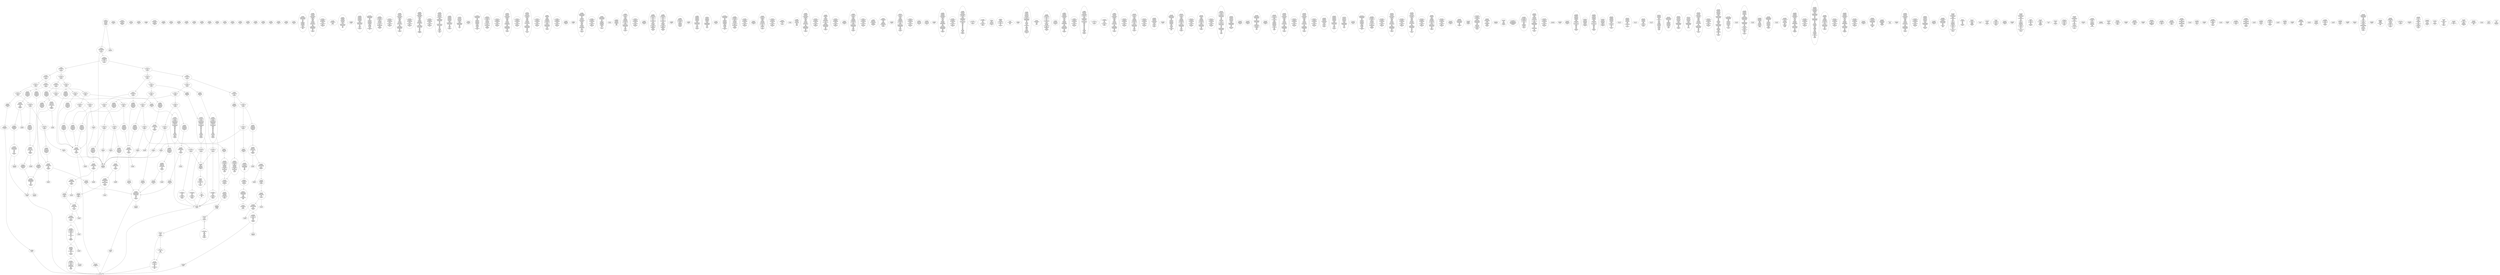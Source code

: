 /* Generated by GvGen v.1.0 (https://www.github.com/stricaud/gvgen) */

digraph G {
compound=true;
   node1 [label="[anywhere]"];
   node2 [label="# 0x0
PUSHX Data
PUSHX Data
MSTORE
CALLVALUE
ISZERO
PUSHX Data
JUMPI
"];
   node3 [label="# 0xc
PUSHX Data
REVERT
"];
   node4 [label="# 0x10
JUMPDEST
PUSHX LogicData
CALLDATASIZE
LT
PUSHX Data
JUMPI
"];
   node5 [label="# 0x1a
PUSHX Data
CALLDATALOAD
PUSHX BitData
SHR
PUSHX LogicData
GT
PUSHX Data
JUMPI
"];
   node6 [label="# 0x2b
PUSHX LogicData
GT
PUSHX Data
JUMPI
"];
   node7 [label="# 0x36
PUSHX LogicData
GT
PUSHX Data
JUMPI
"];
   node8 [label="# 0x41
PUSHX LogicData
EQ
PUSHX Data
JUMPI
"];
   node9 [label="# 0x4c
PUSHX LogicData
EQ
PUSHX Data
JUMPI
"];
   node10 [label="# 0x57
PUSHX LogicData
EQ
PUSHX Data
JUMPI
"];
   node11 [label="# 0x62
PUSHX LogicData
EQ
PUSHX Data
JUMPI
"];
   node12 [label="# 0x6d
PUSHX Data
JUMP
"];
   node13 [label="# 0x71
JUMPDEST
PUSHX LogicData
EQ
PUSHX Data
JUMPI
"];
   node14 [label="# 0x7d
PUSHX LogicData
EQ
PUSHX Data
JUMPI
"];
   node15 [label="# 0x88
PUSHX LogicData
EQ
PUSHX Data
JUMPI
"];
   node16 [label="# 0x93
PUSHX Data
JUMP
"];
   node17 [label="# 0x97
JUMPDEST
PUSHX LogicData
GT
PUSHX Data
JUMPI
"];
   node18 [label="# 0xa3
PUSHX LogicData
EQ
PUSHX Data
JUMPI
"];
   node19 [label="# 0xae
PUSHX LogicData
EQ
PUSHX Data
JUMPI
"];
   node20 [label="# 0xb9
PUSHX LogicData
EQ
PUSHX Data
JUMPI
"];
   node21 [label="# 0xc4
PUSHX LogicData
EQ
PUSHX Data
JUMPI
"];
   node22 [label="# 0xcf
PUSHX Data
JUMP
"];
   node23 [label="# 0xd3
JUMPDEST
PUSHX LogicData
EQ
PUSHX Data
JUMPI
"];
   node24 [label="# 0xdf
PUSHX LogicData
EQ
PUSHX Data
JUMPI
"];
   node25 [label="# 0xea
PUSHX LogicData
EQ
PUSHX Data
JUMPI
"];
   node26 [label="# 0xf5
PUSHX Data
JUMP
"];
   node27 [label="# 0xf9
JUMPDEST
PUSHX LogicData
GT
PUSHX Data
JUMPI
"];
   node28 [label="# 0x105
PUSHX LogicData
GT
PUSHX Data
JUMPI
"];
   node29 [label="# 0x110
PUSHX LogicData
EQ
PUSHX Data
JUMPI
"];
   node30 [label="# 0x11b
PUSHX LogicData
EQ
PUSHX Data
JUMPI
"];
   node31 [label="# 0x126
PUSHX LogicData
EQ
PUSHX Data
JUMPI
"];
   node32 [label="# 0x131
PUSHX LogicData
EQ
PUSHX Data
JUMPI
"];
   node33 [label="# 0x13c
PUSHX Data
JUMP
"];
   node34 [label="# 0x140
JUMPDEST
PUSHX LogicData
EQ
PUSHX Data
JUMPI
"];
   node35 [label="# 0x14c
PUSHX LogicData
EQ
PUSHX Data
JUMPI
"];
   node36 [label="# 0x157
PUSHX LogicData
EQ
PUSHX Data
JUMPI
"];
   node37 [label="# 0x162
PUSHX Data
JUMP
"];
   node38 [label="# 0x166
JUMPDEST
PUSHX LogicData
GT
PUSHX Data
JUMPI
"];
   node39 [label="# 0x172
PUSHX LogicData
EQ
PUSHX Data
JUMPI
"];
   node40 [label="# 0x17d
PUSHX LogicData
EQ
PUSHX Data
JUMPI
"];
   node41 [label="# 0x188
PUSHX LogicData
EQ
PUSHX Data
JUMPI
"];
   node42 [label="# 0x193
PUSHX LogicData
EQ
PUSHX Data
JUMPI
"];
   node43 [label="# 0x19e
PUSHX Data
JUMP
"];
   node44 [label="# 0x1a2
JUMPDEST
PUSHX LogicData
EQ
PUSHX Data
JUMPI
"];
   node45 [label="# 0x1ae
PUSHX LogicData
EQ
PUSHX Data
JUMPI
"];
   node46 [label="# 0x1b9
PUSHX LogicData
EQ
PUSHX Data
JUMPI
"];
   node47 [label="# 0x1c4
JUMPDEST
PUSHX Data
REVERT
"];
   node48 [label="# 0x1c9
JUMPDEST
PUSHX Data
PUSHX Data
CALLDATASIZE
PUSHX Data
PUSHX Data
JUMP
"];
   node49 [label="# 0x1d7
JUMPDEST
PUSHX Data
JUMP
"];
   node50 [label="# 0x1dc
JUMPDEST
PUSHX MemData
MLOAD
PUSHX Data
PUSHX Data
JUMP
"];
   node51 [label="# 0x1e9
JUMPDEST
PUSHX MemData
MLOAD
SUB
RETURN
"];
   node52 [label="# 0x1f2
JUMPDEST
PUSHX Data
PUSHX Data
JUMP
"];
   node53 [label="# 0x1fa
JUMPDEST
PUSHX MemData
MLOAD
PUSHX Data
PUSHX Data
JUMP
"];
   node54 [label="# 0x207
JUMPDEST
PUSHX Data
PUSHX Data
CALLDATASIZE
PUSHX Data
PUSHX Data
JUMP
"];
   node55 [label="# 0x215
JUMPDEST
PUSHX Data
JUMP
"];
   node56 [label="# 0x21a
JUMPDEST
PUSHX MemData
MLOAD
PUSHX Data
PUSHX Data
JUMP
"];
   node57 [label="# 0x227
JUMPDEST
PUSHX Data
PUSHX Data
CALLDATASIZE
PUSHX Data
PUSHX Data
JUMP
"];
   node58 [label="# 0x235
JUMPDEST
PUSHX Data
JUMP
"];
   node59 [label="# 0x23a
JUMPDEST
STOP
"];
   node60 [label="# 0x23c
JUMPDEST
PUSHX Data
PUSHX Data
JUMP
"];
   node61 [label="# 0x244
JUMPDEST
PUSHX MemData
MLOAD
PUSHX Data
PUSHX Data
JUMP
"];
   node62 [label="# 0x251
JUMPDEST
PUSHX Data
PUSHX Data
CALLDATASIZE
PUSHX Data
PUSHX Data
JUMP
"];
   node63 [label="# 0x25f
JUMPDEST
PUSHX Data
JUMP
"];
   node64 [label="# 0x264
JUMPDEST
PUSHX Data
PUSHX Data
CALLDATASIZE
PUSHX Data
PUSHX Data
JUMP
"];
   node65 [label="# 0x272
JUMPDEST
PUSHX Data
JUMP
"];
   node66 [label="# 0x277
JUMPDEST
PUSHX Data
PUSHX Data
CALLDATASIZE
PUSHX Data
PUSHX Data
JUMP
"];
   node67 [label="# 0x285
JUMPDEST
PUSHX Data
JUMP
"];
   node68 [label="# 0x28a
JUMPDEST
PUSHX Data
PUSHX Data
CALLDATASIZE
PUSHX Data
PUSHX Data
JUMP
"];
   node69 [label="# 0x298
JUMPDEST
PUSHX Data
JUMP
"];
   node70 [label="# 0x29d
JUMPDEST
PUSHX Data
PUSHX Data
CALLDATASIZE
PUSHX Data
PUSHX Data
JUMP
"];
   node71 [label="# 0x2ab
JUMPDEST
PUSHX Data
JUMP
"];
   node72 [label="# 0x2b0
JUMPDEST
PUSHX Data
PUSHX Data
CALLDATASIZE
PUSHX Data
PUSHX Data
JUMP
"];
   node73 [label="# 0x2be
JUMPDEST
PUSHX Data
JUMP
"];
   node74 [label="# 0x2c3
JUMPDEST
PUSHX Data
PUSHX Data
CALLDATASIZE
PUSHX Data
PUSHX Data
JUMP
"];
   node75 [label="# 0x2d1
JUMPDEST
PUSHX Data
JUMP
"];
   node76 [label="# 0x2d6
JUMPDEST
PUSHX Data
PUSHX Data
CALLDATASIZE
PUSHX Data
PUSHX Data
JUMP
"];
   node77 [label="# 0x2e4
JUMPDEST
PUSHX Data
JUMP
"];
   node78 [label="# 0x2e9
JUMPDEST
PUSHX Data
PUSHX Data
CALLDATASIZE
PUSHX Data
PUSHX Data
JUMP
"];
   node79 [label="# 0x2f7
JUMPDEST
PUSHX Data
JUMP
"];
   node80 [label="# 0x2fc
JUMPDEST
PUSHX Data
PUSHX Data
JUMP
"];
   node81 [label="# 0x304
JUMPDEST
PUSHX Data
PUSHX Data
CALLDATASIZE
PUSHX Data
PUSHX Data
JUMP
"];
   node82 [label="# 0x312
JUMPDEST
PUSHX Data
JUMP
"];
   node83 [label="# 0x317
JUMPDEST
PUSHX Data
PUSHX Data
JUMP
"];
   node84 [label="# 0x31f
JUMPDEST
PUSHX Data
PUSHX Data
JUMP
"];
   node85 [label="# 0x327
JUMPDEST
PUSHX Data
PUSHX Data
CALLDATASIZE
PUSHX Data
PUSHX Data
JUMP
"];
   node86 [label="# 0x335
JUMPDEST
PUSHX Data
JUMP
"];
   node87 [label="# 0x33a
JUMPDEST
PUSHX Data
PUSHX Data
CALLDATASIZE
PUSHX Data
PUSHX Data
JUMP
"];
   node88 [label="# 0x348
JUMPDEST
PUSHX Data
JUMP
"];
   node89 [label="# 0x34d
JUMPDEST
PUSHX Data
PUSHX Data
CALLDATASIZE
PUSHX Data
PUSHX Data
JUMP
"];
   node90 [label="# 0x35b
JUMPDEST
PUSHX Data
JUMP
"];
   node91 [label="# 0x360
JUMPDEST
PUSHX Data
PUSHX Data
CALLDATASIZE
PUSHX Data
PUSHX Data
JUMP
"];
   node92 [label="# 0x36e
JUMPDEST
PUSHX Data
JUMP
"];
   node93 [label="# 0x373
JUMPDEST
PUSHX Data
PUSHX Data
CALLDATASIZE
PUSHX Data
PUSHX Data
JUMP
"];
   node94 [label="# 0x381
JUMPDEST
PUSHX Data
JUMP
"];
   node95 [label="# 0x386
JUMPDEST
PUSHX Data
PUSHX Data
CALLDATASIZE
PUSHX Data
PUSHX Data
JUMP
"];
   node96 [label="# 0x394
JUMPDEST
PUSHX Data
JUMP
"];
   node97 [label="# 0x399
JUMPDEST
PUSHX Data
PUSHX Data
JUMP
"];
   node98 [label="# 0x3a1
JUMPDEST
PUSHX Data
PUSHX Data
CALLDATASIZE
PUSHX Data
PUSHX Data
JUMP
"];
   node99 [label="# 0x3af
JUMPDEST
PUSHX Data
JUMP
"];
   node100 [label="# 0x3b4
JUMPDEST
PUSHX Data
PUSHX Data
CALLDATASIZE
PUSHX Data
PUSHX Data
JUMP
"];
   node101 [label="# 0x3c2
JUMPDEST
PUSHX Data
JUMP
"];
   node102 [label="# 0x3c7
JUMPDEST
PUSHX Data
PUSHX Data
JUMP
"];
   node103 [label="# 0x3cf
JUMPDEST
PUSHX ArithData
PUSHX BitData
PUSHX BitData
SHL
SUB
NOT
AND
PUSHX Data
MSTORE
PUSHX Data
MSTORE
PUSHX Data
SHA3
SLOAD
PUSHX BitData
AND
JUMP
"];
   node104 [label="# 0x3ee
JUMPDEST
PUSHX StorData
SLOAD
PUSHX MemData
MLOAD
PUSHX ArithData
PUSHX ArithData
PUSHX Data
PUSHX BitData
NOT
PUSHX ArithData
PUSHX BitData
AND
ISZERO
MUL
ADD
AND
DIV
ADD
DIV
MUL
ADD
ADD
MSTORE
MSTORE
PUSHX Data
ADD
ISZERO
PUSHX Data
JUMPI
"];
   node105 [label="# 0x434
PUSHX LogicData
LT
PUSHX Data
JUMPI
"];
   node106 [label="# 0x43c
PUSHX ArithData
SLOAD
DIV
MUL
MSTORE
PUSHX ArithData
ADD
PUSHX Data
JUMP
"];
   node107 [label="# 0x44f
JUMPDEST
ADD
PUSHX Data
MSTORE
PUSHX Data
PUSHX Data
SHA3
"];
   node108 [label="# 0x45d
JUMPDEST
SLOAD
MSTORE
PUSHX ArithData
ADD
PUSHX ArithData
ADD
GT
PUSHX Data
JUMPI
"];
   node109 [label="# 0x471
SUB
PUSHX BitData
AND
ADD
"];
   node110 [label="# 0x47a
JUMPDEST
JUMP
"];
   node111 [label="# 0x484
JUMPDEST
PUSHX Data
MSTORE
PUSHX Data
PUSHX ArithData
MSTORE
PUSHX Data
SHA3
SLOAD
MLOAD
ADD
MSTORE
PUSHX Data
MSTORE
PUSHX BitData
PUSHX BitData
SHL
ADD
MSTORE
PUSHX ArithData
PUSHX BitData
PUSHX BitData
SHL
SUB
AND
PUSHX Data
JUMPI
"];
   node112 [label="# 0x4c3
PUSHX MemData
MLOAD
PUSHX BitData
PUSHX BitData
SHL
MSTORE
PUSHX ArithData
ADD
PUSHX Data
PUSHX Data
JUMP
"];
   node113 [label="# 0x4db
JUMPDEST
PUSHX MemData
MLOAD
SUB
REVERT
"];
   node114 [label="# 0x4e4
JUMPDEST
PUSHX Data
MSTORE
PUSHX Data
PUSHX Data
MSTORE
PUSHX Data
SHA3
SLOAD
PUSHX ArithData
PUSHX BitData
PUSHX BitData
SHL
SUB
AND
"];
   node115 [label="# 0x500
JUMPDEST
JUMP
"];
   node116 [label="# 0x506
JUMPDEST
PUSHX Data
MSTORE
PUSHX Data
PUSHX Data
MSTORE
PUSHX Data
SHA3
SLOAD
PUSHX ArithData
PUSHX BitData
PUSHX BitData
SHL
SUB
AND
CALLER
EQ
PUSHX Data
JUMPI
"];
   node117 [label="# 0x529
PUSHX ArithData
PUSHX BitData
PUSHX BitData
SHL
SUB
AND
PUSHX Data
MSTORE
PUSHX Data
PUSHX Data
MSTORE
PUSHX Data
SHA3
CALLER
MSTORE
MSTORE
SHA3
SLOAD
PUSHX BitData
AND
"];
   node118 [label="# 0x551
JUMPDEST
PUSHX MemData
MLOAD
PUSHX ArithData
ADD
PUSHX Data
MSTORE
PUSHX Data
MSTORE
PUSHX ArithData
ADD
PUSHX BitData
PUSHX BitData
SHL
MSTORE
PUSHX Data
JUMPI
"];
   node119 [label="# 0x576
PUSHX MemData
MLOAD
PUSHX BitData
PUSHX BitData
SHL
MSTORE
PUSHX ArithData
ADD
PUSHX Data
PUSHX Data
JUMP
"];
   node120 [label="# 0x58e
JUMPDEST
PUSHX Data
MSTORE
PUSHX Data
PUSHX ArithData
MSTORE
PUSHX Data
SHA3
SLOAD
MLOAD
ADD
MSTORE
PUSHX Data
MSTORE
PUSHX BitData
PUSHX BitData
SHL
ADD
MSTORE
PUSHX ArithData
PUSHX BitData
PUSHX BitData
SHL
SUB
AND
PUSHX Data
JUMPI
"];
   node121 [label="# 0x5d0
PUSHX MemData
MLOAD
PUSHX BitData
PUSHX BitData
SHL
MSTORE
PUSHX ArithData
ADD
PUSHX Data
PUSHX Data
JUMP
"];
   node122 [label="# 0x5e8
JUMPDEST
PUSHX Data
MSTORE
PUSHX Data
PUSHX ArithData
MSTORE
PUSHX Data
SHA3
SLOAD
MLOAD
ADD
MSTORE
PUSHX Data
MSTORE
PUSHX BitData
PUSHX BitData
SHL
ADD
MSTORE
PUSHX ArithData
PUSHX BitData
PUSHX BitData
SHL
SUB
AND
AND
EQ
ISZERO
PUSHX Data
JUMPI
"];
   node123 [label="# 0x630
PUSHX MemData
MLOAD
PUSHX BitData
PUSHX BitData
SHL
MSTORE
PUSHX ArithData
ADD
PUSHX Data
PUSHX Data
JUMP
"];
   node124 [label="# 0x648
JUMPDEST
PUSHX Data
MSTORE
PUSHX Data
PUSHX Data
MSTORE
PUSHX MemData
SHA3
SLOAD
PUSHX ArithData
PUSHX BitData
PUSHX BitData
SHL
SUB
NOT
AND
PUSHX ArithData
PUSHX BitData
PUSHX BitData
SHL
SUB
AND
OR
SSTORE
MLOAD
AND
PUSHX Data
LOGX
JUMP
"];
   node125 [label="# 0x6a8
JUMPDEST
PUSHX StorData
SLOAD
"];
   node126 [label="# 0x6ac
JUMPDEST
JUMP
"];
   node127 [label="# 0x6af
JUMPDEST
PUSHX Data
MSTORE
PUSHX Data
PUSHX Data
MSTORE
PUSHX Data
SHA3
SLOAD
PUSHX ArithData
PUSHX BitData
PUSHX BitData
SHL
SUB
AND
CALLER
EQ
PUSHX Data
JUMPI
"];
   node128 [label="# 0x6d2
PUSHX Data
MSTORE
PUSHX Data
PUSHX Data
MSTORE
PUSHX Data
SHA3
SLOAD
PUSHX ArithData
PUSHX BitData
PUSHX BitData
SHL
SUB
AND
CALLER
EQ
"];
   node129 [label="# 0x6ed
JUMPDEST
PUSHX Data
JUMPI
"];
   node130 [label="# 0x6f3
PUSHX ArithData
PUSHX BitData
PUSHX BitData
SHL
SUB
AND
PUSHX Data
MSTORE
PUSHX Data
PUSHX Data
MSTORE
PUSHX Data
SHA3
CALLER
MSTORE
MSTORE
SHA3
SLOAD
PUSHX BitData
AND
"];
   node131 [label="# 0x71b
JUMPDEST
PUSHX MemData
MLOAD
PUSHX ArithData
ADD
PUSHX Data
MSTORE
PUSHX Data
MSTORE
PUSHX ArithData
ADD
PUSHX BitData
PUSHX BitData
SHL
MSTORE
PUSHX Data
JUMPI
"];
   node132 [label="# 0x740
PUSHX MemData
MLOAD
PUSHX BitData
PUSHX BitData
SHL
MSTORE
PUSHX ArithData
ADD
PUSHX Data
PUSHX Data
JUMP
"];
   node133 [label="# 0x758
JUMPDEST
PUSHX Data
MSTORE
PUSHX Data
PUSHX ArithData
MSTORE
PUSHX Data
SHA3
SLOAD
MLOAD
ADD
MSTORE
PUSHX Data
MSTORE
PUSHX BitData
PUSHX BitData
SHL
ADD
MSTORE
PUSHX ArithData
PUSHX BitData
PUSHX BitData
SHL
SUB
AND
PUSHX Data
JUMPI
"];
   node134 [label="# 0x79a
PUSHX MemData
MLOAD
PUSHX BitData
PUSHX BitData
SHL
MSTORE
PUSHX ArithData
ADD
PUSHX Data
PUSHX Data
JUMP
"];
   node135 [label="# 0x7b2
JUMPDEST
PUSHX Data
MSTORE
PUSHX Data
PUSHX ArithData
MSTORE
PUSHX Data
SHA3
SLOAD
MLOAD
ADD
MSTORE
PUSHX Data
MSTORE
PUSHX BitData
PUSHX BitData
SHL
ADD
MSTORE
PUSHX ArithData
PUSHX BitData
PUSHX BitData
SHL
SUB
AND
AND
EQ
PUSHX Data
JUMPI
"];
   node136 [label="# 0x7f9
PUSHX MemData
MLOAD
PUSHX BitData
PUSHX BitData
SHL
MSTORE
PUSHX ArithData
ADD
PUSHX Data
PUSHX Data
JUMP
"];
   node137 [label="# 0x811
JUMPDEST
PUSHX Data
MLOAD
ADD
MSTORE
PUSHX Data
MSTORE
PUSHX BitData
PUSHX BitData
SHL
PUSHX ArithData
ADD
MSTORE
PUSHX ArithData
PUSHX BitData
PUSHX BitData
SHL
SUB
AND
PUSHX Data
JUMPI
"];
   node138 [label="# 0x83e
PUSHX MemData
MLOAD
PUSHX BitData
PUSHX BitData
SHL
MSTORE
PUSHX ArithData
ADD
PUSHX Data
PUSHX Data
JUMP
"];
   node139 [label="# 0x856
JUMPDEST
PUSHX Data
PUSHX Data
JUMP
"];
   node140 [label="# 0x861
JUMPDEST
JUMP
"];
   node141 [label="# 0x86a
JUMPDEST
PUSHX ArithData
PUSHX BitData
PUSHX BitData
SHL
SUB
AND
PUSHX Data
MSTORE
PUSHX Data
PUSHX ArithData
MSTORE
PUSHX Data
SHA3
SLOAD
MLOAD
ADD
MSTORE
PUSHX Data
MSTORE
PUSHX BitData
PUSHX BitData
SHL
ADD
MSTORE
LT
PUSHX Data
JUMPI
"];
   node142 [label="# 0x8ab
PUSHX MemData
MLOAD
PUSHX BitData
PUSHX BitData
SHL
MSTORE
PUSHX ArithData
ADD
PUSHX Data
PUSHX Data
JUMP
"];
   node143 [label="# 0x8c3
JUMPDEST
PUSHX ArithData
PUSHX BitData
PUSHX BitData
SHL
SUB
AND
PUSHX Data
MSTORE
PUSHX Data
PUSHX Data
MSTORE
PUSHX Data
SHA3
SLOAD
LT
PUSHX Data
JUMPI
"];
   node144 [label="# 0x8e7
INVALID
"];
   node145 [label="# 0x8e8
JUMPDEST
PUSHX Data
MSTORE
PUSHX Data
PUSHX Data
SHA3
ADD
SLOAD
"];
   node146 [label="# 0x8f6
JUMPDEST
JUMP
"];
   node147 [label="# 0x8fc
JUMPDEST
PUSHX StorData
SLOAD
PUSHX Data
MLOAD
ADD
MSTORE
PUSHX Data
MSTORE
PUSHX BitData
PUSHX BitData
SHL
PUSHX ArithData
ADD
MSTORE
PUSHX ArithData
PUSHX BitData
PUSHX BitData
SHL
SUB
AND
CALLER
EQ
PUSHX Data
JUMPI
"];
   node148 [label="# 0x92d
PUSHX MemData
MLOAD
PUSHX BitData
PUSHX BitData
SHL
MSTORE
PUSHX ArithData
ADD
PUSHX Data
PUSHX Data
JUMP
"];
   node149 [label="# 0x945
JUMPDEST
PUSHX Data
PUSHX Data
JUMP
"];
   node150 [label="# 0x950
JUMPDEST
PUSHX Data
PUSHX ArithData
ADD
PUSHX ArithData
DIV
MUL
PUSHX ArithData
ADD
PUSHX MemData
MLOAD
ADD
PUSHX Data
MSTORE
MSTORE
PUSHX ArithData
ADD
CALLDATACOPY
PUSHX Data
ADD
MSTORE
PUSHX Data
JUMP
"];
   node151 [label="# 0x990
JUMPDEST
PUSHX Data
PUSHX ArithData
ADD
PUSHX ArithData
DIV
MUL
PUSHX ArithData
ADD
PUSHX MemData
MLOAD
ADD
PUSHX Data
MSTORE
MSTORE
PUSHX ArithData
ADD
CALLDATACOPY
PUSHX Data
ADD
MSTORE
PUSHX Data
JUMP
"];
   node152 [label="# 0x9d0
JUMPDEST
JUMP
"];
   node153 [label="# 0x9d8
JUMPDEST
PUSHX Data
PUSHX MemData
MLOAD
PUSHX ArithData
ADD
PUSHX Data
MSTORE
PUSHX Data
MSTORE
PUSHX Data
JUMP
"];
   node154 [label="# 0x9f3
JUMPDEST
JUMP
"];
   node155 [label="# 0x9f8
JUMPDEST
PUSHX Data
MSTORE
PUSHX Data
PUSHX Data
MSTORE
PUSHX Data
SHA3
SLOAD
PUSHX ArithData
PUSHX BitData
PUSHX BitData
SHL
SUB
AND
CALLER
EQ
PUSHX Data
JUMPI
"];
   node156 [label="# 0xa1b
PUSHX Data
MSTORE
PUSHX Data
PUSHX Data
MSTORE
PUSHX Data
SHA3
SLOAD
PUSHX ArithData
PUSHX BitData
PUSHX BitData
SHL
SUB
AND
CALLER
EQ
"];
   node157 [label="# 0xa36
JUMPDEST
PUSHX Data
JUMPI
"];
   node158 [label="# 0xa3c
PUSHX ArithData
PUSHX BitData
PUSHX BitData
SHL
SUB
AND
PUSHX Data
MSTORE
PUSHX Data
PUSHX Data
MSTORE
PUSHX Data
SHA3
CALLER
MSTORE
MSTORE
SHA3
SLOAD
PUSHX BitData
AND
"];
   node159 [label="# 0xa64
JUMPDEST
PUSHX MemData
MLOAD
PUSHX ArithData
ADD
PUSHX Data
MSTORE
PUSHX Data
MSTORE
PUSHX ArithData
ADD
PUSHX BitData
PUSHX BitData
SHL
MSTORE
PUSHX Data
JUMPI
"];
   node160 [label="# 0xa89
PUSHX MemData
MLOAD
PUSHX BitData
PUSHX BitData
SHL
MSTORE
PUSHX ArithData
ADD
PUSHX Data
PUSHX Data
JUMP
"];
   node161 [label="# 0xaa1
JUMPDEST
PUSHX Data
PUSHX Data
JUMP
"];
   node162 [label="# 0xaab
JUMPDEST
PUSHX StorData
SLOAD
PUSHX Data
MLOAD
ADD
MSTORE
PUSHX Data
MSTORE
PUSHX BitData
PUSHX BitData
SHL
PUSHX ArithData
ADD
MSTORE
PUSHX Data
LT
PUSHX Data
JUMPI
"];
   node163 [label="# 0xad5
PUSHX MemData
MLOAD
PUSHX BitData
PUSHX BitData
SHL
MSTORE
PUSHX ArithData
ADD
PUSHX Data
PUSHX Data
JUMP
"];
   node164 [label="# 0xaed
JUMPDEST
PUSHX StorData
SLOAD
LT
PUSHX Data
JUMPI
"];
   node165 [label="# 0xafa
INVALID
"];
   node166 [label="# 0xafb
JUMPDEST
PUSHX Data
MSTORE
PUSHX Data
PUSHX Data
SHA3
ADD
SLOAD
JUMP
"];
   node167 [label="# 0xb0d
JUMPDEST
PUSHX Data
MSTORE
PUSHX Data
PUSHX ArithData
MSTORE
PUSHX Data
SHA3
SLOAD
MLOAD
ADD
MSTORE
PUSHX Data
MSTORE
PUSHX BitData
PUSHX BitData
SHL
ADD
MSTORE
PUSHX ArithData
PUSHX BitData
PUSHX BitData
SHL
SUB
AND
PUSHX Data
JUMPI
"];
   node168 [label="# 0xb4d
PUSHX MemData
MLOAD
PUSHX BitData
PUSHX BitData
SHL
MSTORE
PUSHX ArithData
ADD
PUSHX Data
PUSHX Data
JUMP
"];
   node169 [label="# 0xb65
JUMPDEST
PUSHX Data
MLOAD
ADD
MSTORE
PUSHX Data
MSTORE
PUSHX BitData
PUSHX BitData
SHL
PUSHX ArithData
ADD
MSTORE
PUSHX Data
PUSHX ArithData
PUSHX BitData
PUSHX BitData
SHL
SUB
AND
PUSHX Data
JUMPI
"];
   node170 [label="# 0xb94
PUSHX MemData
MLOAD
PUSHX BitData
PUSHX BitData
SHL
MSTORE
PUSHX ArithData
ADD
PUSHX Data
PUSHX Data
JUMP
"];
   node171 [label="# 0xbac
JUMPDEST
PUSHX Data
PUSHX Data
JUMP
"];
   node172 [label="# 0xbb6
JUMPDEST
PUSHX StorData
SLOAD
PUSHX Data
MLOAD
ADD
MSTORE
PUSHX Data
MSTORE
PUSHX BitData
PUSHX BitData
SHL
PUSHX ArithData
ADD
MSTORE
PUSHX ArithData
PUSHX BitData
PUSHX BitData
SHL
SUB
AND
CALLER
EQ
PUSHX Data
JUMPI
"];
   node173 [label="# 0xbe7
PUSHX MemData
MLOAD
PUSHX BitData
PUSHX BitData
SHL
MSTORE
PUSHX ArithData
ADD
PUSHX Data
PUSHX Data
JUMP
"];
   node174 [label="# 0xbff
JUMPDEST
PUSHX Data
PUSHX Data
PUSHX MemData
MLOAD
PUSHX Data
PUSHX Data
JUMP
"];
   node175 [label="# 0xc32
JUMPDEST
PUSHX MemData
MLOAD
SUB
LOGX
MLOAD
PUSHX Data
PUSHX Data
PUSHX ArithData
ADD
PUSHX Data
JUMP
"];
   node176 [label="# 0xc4d
JUMPDEST
JUMP
"];
   node177 [label="# 0xc51
JUMPDEST
PUSHX MemData
MLOAD
PUSHX ArithData
ADD
PUSHX Data
MSTORE
PUSHX Data
MSTORE
PUSHX ArithData
ADD
PUSHX BitData
PUSHX BitData
SHL
MSTORE
JUMP
"];
   node178 [label="# 0xc73
JUMPDEST
PUSHX StorData
SLOAD
PUSHX Data
MLOAD
ADD
MSTORE
PUSHX Data
MSTORE
PUSHX BitData
PUSHX BitData
SHL
PUSHX ArithData
ADD
MSTORE
PUSHX ArithData
PUSHX BitData
PUSHX BitData
SHL
SUB
AND
CALLER
EQ
PUSHX Data
JUMPI
"];
   node179 [label="# 0xca4
PUSHX MemData
MLOAD
PUSHX BitData
PUSHX BitData
SHL
MSTORE
PUSHX ArithData
ADD
PUSHX Data
PUSHX Data
JUMP
"];
   node180 [label="# 0xcbc
JUMPDEST
PUSHX Data
PUSHX Data
PUSHX Data
JUMP
"];
   node181 [label="# 0xcc9
JUMPDEST
PUSHX Data
PUSHX Data
PUSHX Data
JUMP
"];
   node182 [label="# 0xcd6
JUMPDEST
JUMP
"];
   node183 [label="# 0xcdd
JUMPDEST
PUSHX StorData
SLOAD
PUSHX ArithData
PUSHX BitData
PUSHX BitData
SHL
SUB
AND
JUMP
"];
   node184 [label="# 0xcec
JUMPDEST
PUSHX StorData
SLOAD
PUSHX MemData
MLOAD
PUSHX ArithData
PUSHX ArithData
PUSHX Data
PUSHX BitData
NOT
PUSHX ArithData
PUSHX BitData
AND
ISZERO
MUL
ADD
AND
DIV
ADD
DIV
MUL
ADD
ADD
MSTORE
MSTORE
PUSHX Data
ADD
ISZERO
PUSHX Data
JUMPI
"];
   node185 [label="# 0xd32
PUSHX LogicData
LT
PUSHX Data
JUMPI
"];
   node186 [label="# 0xd3a
PUSHX ArithData
SLOAD
DIV
MUL
MSTORE
PUSHX ArithData
ADD
PUSHX Data
JUMP
"];
   node187 [label="# 0xd4d
JUMPDEST
PUSHX Data
MSTORE
PUSHX Data
PUSHX ArithData
MSTORE
PUSHX Data
SHA3
SLOAD
MLOAD
ADD
MSTORE
PUSHX Data
MSTORE
PUSHX BitData
PUSHX BitData
SHL
ADD
MSTORE
PUSHX Data
PUSHX ArithData
PUSHX BitData
PUSHX BitData
SHL
SUB
AND
PUSHX Data
JUMPI
"];
   node188 [label="# 0xd90
PUSHX MemData
MLOAD
PUSHX BitData
PUSHX BitData
SHL
MSTORE
PUSHX ArithData
ADD
PUSHX Data
PUSHX Data
JUMP
"];
   node189 [label="# 0xda8
JUMPDEST
PUSHX Data
MSTORE
PUSHX Data
PUSHX ArithData
MSTORE
PUSHX MemData
SHA3
SLOAD
MLOAD
PUSHX ArithData
PUSHX Data
PUSHX BitData
NOT
PUSHX ArithData
PUSHX BitData
AND
ISZERO
MUL
ADD
AND
DIV
ADD
DIV
MUL
ADD
ADD
MSTORE
MSTORE
ADD
ISZERO
PUSHX Data
JUMPI
"];
   node190 [label="# 0xdf6
PUSHX LogicData
LT
PUSHX Data
JUMPI
"];
   node191 [label="# 0xdfe
PUSHX ArithData
SLOAD
DIV
MUL
MSTORE
PUSHX ArithData
ADD
PUSHX Data
JUMP
"];
   node192 [label="# 0xe11
JUMPDEST
ADD
PUSHX Data
MSTORE
PUSHX Data
PUSHX Data
SHA3
"];
   node193 [label="# 0xe1f
JUMPDEST
SLOAD
MSTORE
PUSHX ArithData
ADD
PUSHX ArithData
ADD
GT
PUSHX Data
JUMPI
"];
   node194 [label="# 0xe33
SUB
PUSHX BitData
AND
ADD
"];
   node195 [label="# 0xe3c
JUMPDEST
JUMP
"];
   node196 [label="# 0xe49
JUMPDEST
CALLER
PUSHX Data
MSTORE
PUSHX Data
PUSHX Data
MSTORE
PUSHX MemData
SHA3
PUSHX ArithData
PUSHX BitData
PUSHX BitData
SHL
SUB
AND
MSTORE
MSTORE
SHA3
SLOAD
PUSHX BitData
NOT
AND
ISZERO
ISZERO
OR
SSTORE
MLOAD
PUSHX Data
PUSHX Data
PUSHX Data
JUMP
"];
   node197 [label="# 0xeac
JUMPDEST
PUSHX MemData
MLOAD
SUB
LOGX
JUMP
"];
   node198 [label="# 0xeb8
JUMPDEST
PUSHX Data
PUSHX ArithData
ADD
PUSHX ArithData
DIV
MUL
PUSHX ArithData
ADD
PUSHX MemData
MLOAD
ADD
PUSHX Data
MSTORE
MSTORE
PUSHX ArithData
ADD
CALLDATACOPY
PUSHX Data
ADD
MSTORE
PUSHX Data
JUMP
"];
   node199 [label="# 0xefa
JUMPDEST
PUSHX Data
PUSHX Data
PUSHX Data
JUMP
"];
   node200 [label="# 0xf05
JUMPDEST
PUSHX Data
MSTORE
PUSHX Data
PUSHX ArithData
MSTORE
PUSHX Data
SHA3
SLOAD
MLOAD
ADD
MSTORE
PUSHX Data
MSTORE
PUSHX BitData
PUSHX BitData
SHL
ADD
MSTORE
PUSHX Data
PUSHX ArithData
PUSHX BitData
PUSHX BitData
SHL
SUB
AND
PUSHX Data
JUMPI
"];
   node201 [label="# 0xf48
PUSHX MemData
MLOAD
PUSHX BitData
PUSHX BitData
SHL
MSTORE
PUSHX ArithData
ADD
PUSHX Data
PUSHX Data
JUMP
"];
   node202 [label="# 0xf60
JUMPDEST
PUSHX Data
MSTORE
PUSHX Data
PUSHX ArithData
MSTORE
PUSHX MemData
SHA3
SLOAD
MLOAD
PUSHX ArithData
PUSHX Data
PUSHX BitData
NOT
PUSHX ArithData
PUSHX BitData
AND
ISZERO
MUL
ADD
AND
DIV
ADD
DIV
MUL
ADD
ADD
MSTORE
MSTORE
ADD
ISZERO
PUSHX Data
JUMPI
"];
   node203 [label="# 0xfae
PUSHX LogicData
LT
PUSHX Data
JUMPI
"];
   node204 [label="# 0xfb6
PUSHX ArithData
SLOAD
DIV
MUL
MSTORE
PUSHX ArithData
ADD
PUSHX Data
JUMP
"];
   node205 [label="# 0xfc9
JUMPDEST
PUSHX Data
MSTORE
PUSHX Data
PUSHX ArithData
MSTORE
PUSHX Data
SHA3
SLOAD
MLOAD
ADD
MSTORE
PUSHX Data
MSTORE
PUSHX BitData
PUSHX BitData
SHL
ADD
MSTORE
PUSHX ArithData
PUSHX BitData
PUSHX BitData
SHL
SUB
AND
PUSHX Data
JUMPI
"];
   node206 [label="# 0x100a
PUSHX MemData
MLOAD
PUSHX BitData
PUSHX BitData
SHL
MSTORE
PUSHX ArithData
ADD
PUSHX Data
PUSHX Data
JUMP
"];
   node207 [label="# 0x1022
JUMPDEST
PUSHX StorData
SLOAD
PUSHX Data
MLOAD
ADD
MSTORE
PUSHX Data
MSTORE
PUSHX BitData
PUSHX BitData
SHL
PUSHX ArithData
ADD
MSTORE
PUSHX ArithData
PUSHX BitData
PUSHX BitData
SHL
SUB
AND
CALLER
EQ
PUSHX Data
JUMPI
"];
   node208 [label="# 0x1054
PUSHX MemData
MLOAD
PUSHX BitData
PUSHX BitData
SHL
MSTORE
PUSHX ArithData
ADD
PUSHX Data
PUSHX Data
JUMP
"];
   node209 [label="# 0x106c
JUMPDEST
PUSHX Data
MSTORE
PUSHX Data
PUSHX ArithData
MSTORE
PUSHX Data
SHA3
MLOAD
PUSHX Data
ADD
PUSHX Data
JUMP
"];
   node210 [label="# 0x108c
JUMPDEST
JUMP
"];
   node211 [label="# 0x1092
JUMPDEST
PUSHX StorData
SLOAD
PUSHX MemData
MLOAD
PUSHX ArithData
PUSHX ArithData
PUSHX Data
PUSHX BitData
NOT
PUSHX ArithData
PUSHX BitData
AND
ISZERO
MUL
ADD
AND
DIV
ADD
DIV
MUL
ADD
ADD
MSTORE
MSTORE
PUSHX Data
ADD
ISZERO
PUSHX Data
JUMPI
"];
   node212 [label="# 0x10d8
PUSHX LogicData
LT
PUSHX Data
JUMPI
"];
   node213 [label="# 0x10e0
PUSHX ArithData
SLOAD
DIV
MUL
MSTORE
PUSHX ArithData
ADD
PUSHX Data
JUMP
"];
   node214 [label="# 0x10f3
JUMPDEST
PUSHX ArithData
PUSHX BitData
PUSHX BitData
SHL
SUB
AND
PUSHX Data
MSTORE
PUSHX Data
PUSHX Data
MSTORE
PUSHX Data
SHA3
AND
MSTORE
MSTORE
SHA3
SLOAD
PUSHX BitData
AND
JUMP
"];
   node215 [label="# 0x1121
JUMPDEST
PUSHX StorData
SLOAD
PUSHX Data
MLOAD
ADD
MSTORE
PUSHX Data
MSTORE
PUSHX BitData
PUSHX BitData
SHL
PUSHX ArithData
ADD
MSTORE
PUSHX ArithData
PUSHX BitData
PUSHX BitData
SHL
SUB
AND
CALLER
EQ
PUSHX Data
JUMPI
"];
   node216 [label="# 0x1152
PUSHX MemData
MLOAD
PUSHX BitData
PUSHX BitData
SHL
MSTORE
PUSHX ArithData
ADD
PUSHX Data
PUSHX Data
JUMP
"];
   node217 [label="# 0x116a
JUMPDEST
PUSHX Data
MLOAD
ADD
MSTORE
PUSHX Data
MSTORE
PUSHX BitData
PUSHX BitData
SHL
PUSHX ArithData
ADD
MSTORE
PUSHX ArithData
PUSHX BitData
PUSHX BitData
SHL
SUB
AND
PUSHX Data
JUMPI
"];
   node218 [label="# 0x1197
PUSHX MemData
MLOAD
PUSHX BitData
PUSHX BitData
SHL
MSTORE
PUSHX ArithData
ADD
PUSHX Data
PUSHX Data
JUMP
"];
   node219 [label="# 0x11af
JUMPDEST
PUSHX StorData
SLOAD
PUSHX MemData
MLOAD
PUSHX ArithData
PUSHX BitData
PUSHX BitData
SHL
SUB
AND
AND
PUSHX Data
PUSHX Data
LOGX
PUSHX StorData
SLOAD
PUSHX ArithData
PUSHX BitData
PUSHX BitData
SHL
SUB
NOT
AND
PUSHX ArithData
PUSHX BitData
PUSHX BitData
SHL
SUB
AND
OR
SSTORE
JUMP
"];
   node220 [label="# 0x120c
JUMPDEST
PUSHX MemData
MLOAD
PUSHX ArithData
ADD
PUSHX Data
MSTORE
PUSHX Data
MSTORE
PUSHX ArithData
ADD
PUSHX BitData
PUSHX BitData
SHL
MSTORE
JUMP
"];
   node221 [label="# 0x122e
JUMPDEST
PUSHX Data
MSTORE
PUSHX Data
PUSHX Data
MSTORE
PUSHX Data
SHA3
SLOAD
PUSHX ArithData
PUSHX BitData
PUSHX BitData
SHL
SUB
AND
PUSHX Data
PUSHX Data
JUMP
"];
   node222 [label="# 0x124f
JUMPDEST
PUSHX Data
PUSHX Data
JUMP
"];
   node223 [label="# 0x1259
JUMPDEST
PUSHX Data
PUSHX Data
JUMP
"];
   node224 [label="# 0x1263
JUMPDEST
PUSHX ArithData
PUSHX BitData
PUSHX BitData
SHL
SUB
AND
PUSHX ArithData
PUSHX BitData
PUSHX BitData
SHL
SUB
AND
PUSHX Data
PUSHX MemData
MLOAD
PUSHX MemData
MLOAD
SUB
LOGX
JUMP
"];
   node225 [label="# 0x12a9
JUMPDEST
PUSHX Data
PUSHX Data
JUMP
"];
   node226 [label="# 0x12b3
JUMPDEST
PUSHX StorData
SLOAD
PUSHX ArithData
ADD
SSTORE
PUSHX ArithData
ADD
SSTORE
SLOAD
PUSHX Data
MSTORE
PUSHX Data
PUSHX Data
MSTORE
PUSHX Data
SHA3
PUSHX BitData
NOT
ADD
SSTORE
JUMP
"];
   node227 [label="# 0x12fd
JUMPDEST
PUSHX Data
MSTORE
PUSHX Data
PUSHX ArithData
MSTORE
PUSHX Data
SHA3
SLOAD
MLOAD
ADD
MSTORE
PUSHX Data
MSTORE
PUSHX BitData
PUSHX BitData
SHL
ADD
MSTORE
PUSHX ArithData
PUSHX BitData
PUSHX BitData
SHL
SUB
AND
PUSHX Data
JUMPI
"];
   node228 [label="# 0x133e
PUSHX MemData
MLOAD
PUSHX BitData
PUSHX BitData
SHL
MSTORE
PUSHX ArithData
ADD
PUSHX Data
PUSHX Data
JUMP
"];
   node229 [label="# 0x1356
JUMPDEST
PUSHX Data
MSTORE
PUSHX Data
PUSHX ArithData
MSTORE
PUSHX Data
SHA3
SLOAD
MLOAD
ADD
MSTORE
PUSHX Data
MSTORE
PUSHX BitData
PUSHX BitData
SHL
ADD
MSTORE
PUSHX ArithData
PUSHX BitData
PUSHX BitData
SHL
SUB
AND
PUSHX Data
JUMPI
"];
   node230 [label="# 0x1397
PUSHX MemData
MLOAD
PUSHX BitData
PUSHX BitData
SHL
MSTORE
PUSHX ArithData
ADD
PUSHX Data
PUSHX Data
JUMP
"];
   node231 [label="# 0x13af
JUMPDEST
PUSHX Data
MSTORE
PUSHX Data
PUSHX ArithData
MSTORE
PUSHX Data
SHA3
MLOAD
PUSHX Data
ADD
PUSHX Data
JUMP
"];
   node232 [label="# 0x13cf
JUMPDEST
PUSHX Data
MSTORE
PUSHX Data
PUSHX Data
MSTORE
PUSHX Data
SHA3
SLOAD
PUSHX ArithData
PUSHX BitData
PUSHX BitData
SHL
SUB
AND
CALLER
EQ
PUSHX Data
JUMPI
"];
   node233 [label="# 0x13f2
PUSHX Data
MSTORE
PUSHX Data
PUSHX Data
MSTORE
PUSHX Data
SHA3
SLOAD
PUSHX ArithData
PUSHX BitData
PUSHX BitData
SHL
SUB
AND
CALLER
EQ
"];
   node234 [label="# 0x140d
JUMPDEST
PUSHX Data
JUMPI
"];
   node235 [label="# 0x1413
PUSHX ArithData
PUSHX BitData
PUSHX BitData
SHL
SUB
AND
PUSHX Data
MSTORE
PUSHX Data
PUSHX Data
MSTORE
PUSHX Data
SHA3
CALLER
MSTORE
MSTORE
SHA3
SLOAD
PUSHX BitData
AND
"];
   node236 [label="# 0x143b
JUMPDEST
PUSHX MemData
MLOAD
PUSHX ArithData
ADD
PUSHX Data
MSTORE
PUSHX Data
MSTORE
PUSHX ArithData
ADD
PUSHX BitData
PUSHX BitData
SHL
MSTORE
PUSHX Data
JUMPI
"];
   node237 [label="# 0x1460
PUSHX MemData
MLOAD
PUSHX BitData
PUSHX BitData
SHL
MSTORE
PUSHX ArithData
ADD
PUSHX Data
PUSHX Data
JUMP
"];
   node238 [label="# 0x1478
JUMPDEST
PUSHX Data
MSTORE
PUSHX Data
PUSHX ArithData
MSTORE
PUSHX Data
SHA3
SLOAD
MLOAD
ADD
MSTORE
PUSHX Data
MSTORE
PUSHX BitData
PUSHX BitData
SHL
ADD
MSTORE
PUSHX ArithData
PUSHX BitData
PUSHX BitData
SHL
SUB
AND
PUSHX Data
JUMPI
"];
   node239 [label="# 0x14ba
PUSHX MemData
MLOAD
PUSHX BitData
PUSHX BitData
SHL
MSTORE
PUSHX ArithData
ADD
PUSHX Data
PUSHX Data
JUMP
"];
   node240 [label="# 0x14d2
JUMPDEST
PUSHX Data
MSTORE
PUSHX Data
PUSHX ArithData
MSTORE
PUSHX Data
SHA3
SLOAD
MLOAD
ADD
MSTORE
PUSHX Data
MSTORE
PUSHX BitData
PUSHX BitData
SHL
ADD
MSTORE
PUSHX ArithData
PUSHX BitData
PUSHX BitData
SHL
SUB
AND
AND
EQ
PUSHX Data
JUMPI
"];
   node241 [label="# 0x1519
PUSHX MemData
MLOAD
PUSHX BitData
PUSHX BitData
SHL
MSTORE
PUSHX ArithData
ADD
PUSHX Data
PUSHX Data
JUMP
"];
   node242 [label="# 0x1531
JUMPDEST
PUSHX Data
MLOAD
ADD
MSTORE
PUSHX Data
MSTORE
PUSHX BitData
PUSHX BitData
SHL
PUSHX ArithData
ADD
MSTORE
PUSHX ArithData
PUSHX BitData
PUSHX BitData
SHL
SUB
AND
PUSHX Data
JUMPI
"];
   node243 [label="# 0x155e
PUSHX MemData
MLOAD
PUSHX BitData
PUSHX BitData
SHL
MSTORE
PUSHX ArithData
ADD
PUSHX Data
PUSHX Data
JUMP
"];
   node244 [label="# 0x1576
JUMPDEST
PUSHX Data
PUSHX Data
JUMP
"];
   node245 [label="# 0x1581
JUMPDEST
PUSHX Data
PUSHX ArithData
PUSHX BitData
PUSHX BitData
SHL
SUB
AND
PUSHX Data
JUMP
"];
   node246 [label="# 0x1593
JUMPDEST
ISZERO
PUSHX Data
JUMPI
"];
   node247 [label="# 0x1599
PUSHX MemData
MLOAD
PUSHX BitData
PUSHX BitData
SHL
MSTORE
PUSHX Data
PUSHX ArithData
PUSHX BitData
PUSHX BitData
SHL
SUB
AND
PUSHX Data
PUSHX Data
CALLER
PUSHX ArithData
ADD
PUSHX Data
JUMP
"];
   node248 [label="# 0x15cd
JUMPDEST
PUSHX Data
PUSHX MemData
MLOAD
SUB
PUSHX Data
EXTCODESIZE
ISZERO
ISZERO
PUSHX Data
JUMPI
"];
   node249 [label="# 0x15e3
PUSHX Data
REVERT
"];
   node250 [label="# 0x15e7
JUMPDEST
GAS
CALL
ISZERO
ISZERO
PUSHX Data
JUMPI
"];
   node251 [label="# 0x15f2
RETURNDATASIZE
PUSHX Data
RETURNDATACOPY
RETURNDATASIZE
PUSHX Data
REVERT
"];
   node252 [label="# 0x15fb
JUMPDEST
PUSHX MemData
MLOAD
RETURNDATASIZE
PUSHX BitData
NOT
PUSHX ArithData
ADD
AND
ADD
PUSHX Data
MSTORE
PUSHX Data
ADD
PUSHX Data
JUMP
"];
   node253 [label="# 0x161f
JUMPDEST
PUSHX Data
MLOAD
ADD
MSTORE
PUSHX Data
MSTORE
PUSHX BitData
PUSHX BitData
SHL
PUSHX ArithData
ADD
MSTORE
PUSHX ArithData
PUSHX BitData
PUSHX BitData
SHL
SUB
NOT
AND
PUSHX BitData
PUSHX BitData
SHL
EQ
PUSHX Data
JUMPI
"];
   node254 [label="# 0x1658
PUSHX MemData
MLOAD
PUSHX BitData
PUSHX BitData
SHL
MSTORE
PUSHX ArithData
ADD
PUSHX Data
PUSHX Data
JUMP
"];
   node255 [label="# 0x1670
JUMPDEST
"];
   node256 [label="# 0x1673
JUMPDEST
JUMP
"];
   node257 [label="# 0x167d
JUMPDEST
PUSHX Data
PUSHX Data
JUMP
"];
   node258 [label="# 0x1686
JUMPDEST
PUSHX Data
MSTORE
PUSHX Data
PUSHX Data
MSTORE
PUSHX Data
SHA3
SLOAD
PUSHX Data
PUSHX BitData
NOT
PUSHX ArithData
PUSHX BitData
AND
ISZERO
MUL
ADD
AND
DIV
ISZERO
PUSHX Data
JUMPI
"];
   node259 [label="# 0x16ae
PUSHX Data
MSTORE
PUSHX Data
PUSHX Data
MSTORE
PUSHX Data
SHA3
PUSHX Data
PUSHX Data
JUMP
"];
   node260 [label="# 0x16c4
JUMPDEST
PUSHX Data
MSTORE
PUSHX Data
PUSHX Data
MSTORE
PUSHX Data
SHA3
SLOAD
PUSHX Data
PUSHX BitData
NOT
PUSHX ArithData
PUSHX BitData
AND
ISZERO
MUL
ADD
AND
DIV
ISZERO
PUSHX Data
JUMPI
"];
   node261 [label="# 0x16ec
PUSHX Data
MSTORE
PUSHX Data
PUSHX Data
MSTORE
PUSHX Data
SHA3
PUSHX Data
PUSHX Data
JUMP
"];
   node262 [label="# 0x1702
JUMPDEST
PUSHX Data
MSTORE
PUSHX Data
PUSHX Data
MSTORE
PUSHX Data
SHA3
SLOAD
PUSHX StorData
SLOAD
PUSHX BitData
NOT
ADD
LT
PUSHX Data
JUMPI
"];
   node263 [label="# 0x1729
INVALID
"];
   node264 [label="# 0x172a
JUMPDEST
PUSHX Data
MSTORE
PUSHX Data
PUSHX Data
SHA3
ADD
SLOAD
PUSHX StorData
SLOAD
LT
PUSHX Data
JUMPI
"];
   node265 [label="# 0x1744
INVALID
"];
   node266 [label="# 0x1745
JUMPDEST
PUSHX Data
MSTORE
PUSHX Data
SHA3
ADD
SSTORE
PUSHX StorData
SLOAD
PUSHX Data
JUMPI
"];
   node267 [label="# 0x175b
INVALID
"];
   node268 [label="# 0x175c
JUMPDEST
PUSHX Data
MSTORE
PUSHX Data
SHA3
ADD
PUSHX BitData
NOT
ADD
SSTORE
ADD
SSTORE
MSTORE
PUSHX Data
MSTORE
PUSHX Data
SHA3
SSTORE
MSTORE
SHA3
SSTORE
JUMP
"];
   node269 [label="# 0x1791
JUMPDEST
PUSHX ArithData
PUSHX BitData
PUSHX BitData
SHL
SUB
AND
PUSHX Data
MSTORE
PUSHX Data
PUSHX Data
MSTORE
PUSHX Data
SHA3
SLOAD
JUMP
"];
   node270 [label="# 0x17ac
JUMPDEST
PUSHX Data
MSTORE
PUSHX Data
PUSHX Data
MSTORE
PUSHX Data
SHA3
SLOAD
PUSHX ArithData
PUSHX BitData
PUSHX BitData
SHL
SUB
AND
ISZERO
PUSHX Data
JUMPI
"];
   node271 [label="# 0x17ca
PUSHX Data
MSTORE
PUSHX Data
PUSHX Data
MSTORE
PUSHX Data
SHA3
SLOAD
PUSHX ArithData
PUSHX BitData
PUSHX BitData
SHL
SUB
NOT
AND
SSTORE
"];
   node272 [label="# 0x17e6
JUMPDEST
JUMP
"];
   node273 [label="# 0x17e9
JUMPDEST
PUSHX Data
MSTORE
PUSHX Data
PUSHX ArithData
MSTORE
PUSHX Data
SHA3
SLOAD
MLOAD
ADD
MSTORE
PUSHX Data
MSTORE
PUSHX BitData
PUSHX BitData
SHL
ADD
MSTORE
PUSHX ArithData
PUSHX BitData
PUSHX BitData
SHL
SUB
AND
AND
EQ
PUSHX Data
JUMPI
"];
   node274 [label="# 0x182c
PUSHX MemData
MLOAD
PUSHX BitData
PUSHX BitData
SHL
MSTORE
PUSHX ArithData
ADD
PUSHX Data
PUSHX Data
JUMP
"];
   node275 [label="# 0x1844
JUMPDEST
PUSHX Data
MSTORE
PUSHX Data
PUSHX Data
MSTORE
PUSHX Data
SHA3
SLOAD
PUSHX ArithData
PUSHX BitData
PUSHX BitData
SHL
SUB
NOT
AND
SSTORE
PUSHX Data
MSTORE
SHA3
SLOAD
PUSHX ArithData
PUSHX BitData
PUSHX BitData
SHL
SUB
AND
MSTORE
PUSHX Data
MSTORE
SHA3
SLOAD
PUSHX BitData
NOT
ADD
EQ
PUSHX Data
JUMPI
"];
   node276 [label="# 0x188d
PUSHX ArithData
PUSHX BitData
PUSHX BitData
SHL
SUB
AND
PUSHX Data
MSTORE
PUSHX Data
PUSHX Data
MSTORE
PUSHX Data
SHA3
SLOAD
LT
PUSHX Data
JUMPI
"];
   node277 [label="# 0x18af
INVALID
"];
   node278 [label="# 0x18b0
JUMPDEST
PUSHX Data
MSTORE
PUSHX Data
PUSHX Data
SHA3
ADD
SLOAD
PUSHX Data
PUSHX ArithData
PUSHX ArithData
PUSHX BitData
PUSHX BitData
SHL
SUB
AND
PUSHX ArithData
PUSHX BitData
PUSHX BitData
SHL
SUB
AND
MSTORE
PUSHX ArithData
ADD
MSTORE
PUSHX ArithData
ADD
PUSHX Data
SHA3
SLOAD
LT
PUSHX Data
JUMPI
"];
   node279 [label="# 0x18ed
INVALID
"];
   node280 [label="# 0x18ee
JUMPDEST
PUSHX Data
MSTORE
PUSHX Data
SHA3
ADD
SSTORE
MSTORE
PUSHX Data
MSTORE
PUSHX Data
SHA3
SSTORE
"];
   node281 [label="# 0x190e
JUMPDEST
PUSHX ArithData
PUSHX BitData
PUSHX BitData
SHL
SUB
AND
PUSHX Data
MSTORE
PUSHX Data
PUSHX Data
MSTORE
PUSHX Data
SHA3
SLOAD
PUSHX Data
JUMPI
"];
   node282 [label="# 0x192e
INVALID
"];
   node283 [label="# 0x192f
JUMPDEST
PUSHX ArithData
SUB
PUSHX Data
MSTORE
PUSHX Data
PUSHX Data
SHA3
ADD
PUSHX Data
SSTORE
SSTORE
JUMP
"];
   node284 [label="# 0x194b
JUMPDEST
PUSHX Data
MSTORE
PUSHX Data
PUSHX ArithData
MSTORE
PUSHX Data
SHA3
SLOAD
MLOAD
ADD
MSTORE
PUSHX Data
MSTORE
PUSHX BitData
PUSHX BitData
SHL
ADD
MSTORE
PUSHX ArithData
PUSHX BitData
PUSHX BitData
SHL
SUB
AND
ISZERO
PUSHX Data
JUMPI
"];
   node285 [label="# 0x198a
PUSHX MemData
MLOAD
PUSHX BitData
PUSHX BitData
SHL
MSTORE
PUSHX ArithData
ADD
PUSHX Data
PUSHX Data
JUMP
"];
   node286 [label="# 0x19a2
JUMPDEST
PUSHX Data
MSTORE
PUSHX ArithData
PUSHX Data
MSTORE
PUSHX Data
SHA3
SLOAD
PUSHX ArithData
PUSHX BitData
PUSHX BitData
SHL
SUB
NOT
AND
PUSHX ArithData
PUSHX BitData
PUSHX BitData
SHL
SUB
AND
OR
SSTORE
MSTORE
PUSHX Data
MSTORE
SHA3
SLOAD
ADD
SSTORE
MSTORE
SHA3
ADD
SSTORE
SLOAD
MSTORE
PUSHX Data
MSTORE
SHA3
PUSHX BitData
NOT
ADD
SSTORE
JUMP
"];
   node287 [label="# 0x1a05
JUMPDEST
PUSHX Data
MLOAD
ADD
MSTORE
PUSHX Data
MSTORE
PUSHX BitData
PUSHX BitData
SHL
PUSHX ArithData
ADD
MSTORE
PUSHX ArithData
PUSHX BitData
PUSHX BitData
SHL
SUB
AND
PUSHX Data
JUMPI
"];
   node288 [label="# 0x1a31
PUSHX MemData
MLOAD
PUSHX BitData
PUSHX BitData
SHL
MSTORE
PUSHX ArithData
ADD
PUSHX Data
PUSHX Data
JUMP
"];
   node289 [label="# 0x1a49
JUMPDEST
PUSHX Data
MSTORE
PUSHX Data
PUSHX ArithData
MSTORE
PUSHX Data
SHA3
SLOAD
MLOAD
ADD
MSTORE
PUSHX Data
MSTORE
PUSHX BitData
PUSHX BitData
SHL
ADD
MSTORE
PUSHX ArithData
PUSHX BitData
PUSHX BitData
SHL
SUB
AND
ISZERO
PUSHX Data
JUMPI
"];
   node290 [label="# 0x1a89
PUSHX MemData
MLOAD
PUSHX BitData
PUSHX BitData
SHL
MSTORE
PUSHX ArithData
ADD
PUSHX Data
PUSHX Data
JUMP
"];
   node291 [label="# 0x1aa1
JUMPDEST
PUSHX Data
PUSHX Data
JUMP
"];
   node292 [label="# 0x1aac
JUMPDEST
PUSHX MemData
MLOAD
PUSHX ArithData
PUSHX BitData
PUSHX BitData
SHL
SUB
AND
PUSHX Data
PUSHX Data
LOGX
JUMP
"];
   node293 [label="# 0x1ae8
JUMPDEST
PUSHX Data
EXTCODEHASH
PUSHX Data
ISZERO
ISZERO
PUSHX Data
JUMPI
"];
   node294 [label="# 0x1b17
EQ
ISZERO
"];
   node295 [label="# 0x1b1c
JUMPDEST
JUMP
"];
   node296 [label="# 0x1b24
JUMPDEST
PUSHX Data
MSTORE
PUSHX Data
PUSHX ArithData
MSTORE
PUSHX Data
SHA3
SLOAD
MLOAD
ADD
MSTORE
PUSHX Data
MSTORE
PUSHX BitData
PUSHX BitData
SHL
ADD
MSTORE
PUSHX ArithData
PUSHX BitData
PUSHX BitData
SHL
SUB
AND
PUSHX Data
JUMPI
"];
   node297 [label="# 0x1b65
PUSHX MemData
MLOAD
PUSHX BitData
PUSHX BitData
SHL
MSTORE
PUSHX ArithData
ADD
PUSHX Data
PUSHX Data
JUMP
"];
   node298 [label="# 0x1b7d
JUMPDEST
PUSHX Data
MSTORE
PUSHX Data
PUSHX Data
MSTORE
PUSHX Data
SHA3
SLOAD
PUSHX ArithData
PUSHX BitData
PUSHX BitData
SHL
SUB
AND
PUSHX Data
PUSHX Data
JUMP
"];
   node299 [label="# 0x1b9f
JUMPDEST
PUSHX Data
PUSHX Data
JUMP
"];
   node300 [label="# 0x1ba9
JUMPDEST
PUSHX MemData
MLOAD
PUSHX Data
PUSHX ArithData
PUSHX BitData
PUSHX BitData
SHL
SUB
AND
PUSHX Data
LOGX
JUMP
"];
   node301 [label="# 0x1be6
JUMPDEST
SLOAD
PUSHX ArithData
PUSHX BitData
AND
ISZERO
PUSHX ArithData
MUL
SUB
AND
PUSHX Data
DIV
PUSHX Data
MSTORE
PUSHX Data
PUSHX Data
SHA3
PUSHX ArithData
ADD
PUSHX Data
DIV
ADD
PUSHX LogicData
LT
PUSHX Data
JUMPI
"];
   node302 [label="# 0x1c17
MLOAD
PUSHX BitData
NOT
AND
ADD
OR
SSTORE
PUSHX Data
JUMP
"];
   node303 [label="# 0x1c27
JUMPDEST
ADD
PUSHX ArithData
ADD
SSTORE
ISZERO
PUSHX Data
JUMPI
"];
   node304 [label="# 0x1c36
ADD
"];
   node305 [label="# 0x1c39
JUMPDEST
GT
ISZERO
PUSHX Data
JUMPI
"];
   node306 [label="# 0x1c42
MLOAD
SSTORE
PUSHX ArithData
ADD
PUSHX ArithData
ADD
PUSHX Data
JUMP
"];
   node307 [label="# 0x1c54
JUMPDEST
PUSHX Data
PUSHX Data
JUMP
"];
   node308 [label="# 0x1c60
JUMPDEST
JUMP
"];
   node309 [label="# 0x1c64
JUMPDEST
SLOAD
PUSHX ArithData
PUSHX BitData
AND
ISZERO
PUSHX ArithData
MUL
SUB
AND
PUSHX Data
DIV
PUSHX Data
MSTORE
PUSHX Data
PUSHX Data
SHA3
PUSHX ArithData
ADD
PUSHX Data
DIV
ADD
PUSHX LogicData
LT
PUSHX Data
JUMPI
"];
   node310 [label="# 0x1c95
ADD
PUSHX BitData
NOT
CALLDATALOAD
AND
OR
SSTORE
PUSHX Data
JUMP
"];
   node311 [label="# 0x1ca5
JUMPDEST
ADD
PUSHX ArithData
ADD
SSTORE
ISZERO
PUSHX Data
JUMPI
"];
   node312 [label="# 0x1cb4
ADD
"];
   node313 [label="# 0x1cb7
JUMPDEST
GT
ISZERO
PUSHX Data
JUMPI
"];
   node314 [label="# 0x1cc0
CALLDATALOAD
SSTORE
PUSHX ArithData
ADD
PUSHX ArithData
ADD
PUSHX Data
JUMP
"];
   node315 [label="# 0x1cd2
JUMPDEST
SLOAD
PUSHX ArithData
PUSHX BitData
AND
ISZERO
PUSHX ArithData
MUL
SUB
AND
PUSHX Data
DIV
PUSHX Data
SSTORE
PUSHX LogicData
LT
PUSHX Data
JUMPI
"];
   node316 [label="# 0x1cf3
PUSHX Data
JUMP
"];
   node317 [label="# 0x1cf8
JUMPDEST
PUSHX ArithData
ADD
PUSHX Data
DIV
PUSHX Data
MSTORE
PUSHX Data
PUSHX Data
SHA3
ADD
PUSHX Data
"];
   node318 [label="# 0x1d12
JUMPDEST
PUSHX Data
"];
   node319 [label="# 0x1d18
JUMPDEST
GT
ISZERO
PUSHX Data
JUMPI
"];
   node320 [label="# 0x1d21
PUSHX Data
SSTORE
PUSHX ArithData
ADD
PUSHX Data
JUMP
"];
   node321 [label="# 0x1d2c
JUMPDEST
CALLDATALOAD
PUSHX ArithData
PUSHX BitData
PUSHX BitData
SHL
SUB
AND
EQ
PUSHX Data
JUMPI
"];
   node322 [label="# 0x1d3f
PUSHX Data
REVERT
"];
   node323 [label="# 0x1d43
JUMPDEST
PUSHX Data
PUSHX ArithData
ADD
SLT
PUSHX Data
JUMPI
"];
   node324 [label="# 0x1d51
REVERT
"];
   node325 [label="# 0x1d54
JUMPDEST
CALLDATALOAD
PUSHX LogicData
GT
ISZERO
PUSHX Data
JUMPI
"];
   node326 [label="# 0x1d68
REVERT
"];
   node327 [label="# 0x1d6b
JUMPDEST
PUSHX ArithData
ADD
PUSHX ArithData
ADD
ADD
GT
ISZERO
PUSHX Data
JUMPI
"];
   node328 [label="# 0x1d7f
PUSHX Data
REVERT
"];
   node329 [label="# 0x1d83
JUMPDEST
JUMP
"];
   node330 [label="# 0x1d8a
JUMPDEST
PUSHX Data
PUSHX ArithData
ADD
SLT
PUSHX Data
JUMPI
"];
   node331 [label="# 0x1d97
REVERT
"];
   node332 [label="# 0x1d9a
JUMPDEST
CALLDATALOAD
PUSHX LogicData
GT
ISZERO
PUSHX Data
JUMPI
"];
   node333 [label="# 0x1dae
REVERT
"];
   node334 [label="# 0x1db1
JUMPDEST
PUSHX MemData
MLOAD
PUSHX ArithData
ADD
PUSHX BitData
NOT
AND
ADD
PUSHX ArithData
ADD
GT
LT
OR
ISZERO
PUSHX Data
JUMPI
"];
   node335 [label="# 0x1dce
REVERT
"];
   node336 [label="# 0x1dd1
JUMPDEST
PUSHX Data
MSTORE
MSTORE
ADD
PUSHX ArithData
ADD
LT
ISZERO
PUSHX Data
JUMPI
"];
   node337 [label="# 0x1de8
PUSHX Data
REVERT
"];
   node338 [label="# 0x1dec
JUMPDEST
PUSHX ArithData
ADD
PUSHX ArithData
ADD
CALLDATACOPY
PUSHX Data
PUSHX ArithData
ADD
ADD
MSTORE
JUMP
"];
   node339 [label="# 0x1e08
JUMPDEST
PUSHX Data
PUSHX LogicData
SUB
SLT
ISZERO
PUSHX Data
JUMPI
"];
   node340 [label="# 0x1e16
REVERT
"];
   node341 [label="# 0x1e19
JUMPDEST
PUSHX Data
PUSHX Data
JUMP
"];
   node342 [label="# 0x1e23
JUMPDEST
JUMP
"];
   node343 [label="# 0x1e2a
JUMPDEST
PUSHX Data
PUSHX LogicData
SUB
SLT
ISZERO
PUSHX Data
JUMPI
"];
   node344 [label="# 0x1e39
REVERT
"];
   node345 [label="# 0x1e3c
JUMPDEST
PUSHX Data
PUSHX Data
JUMP
"];
   node346 [label="# 0x1e46
JUMPDEST
PUSHX Data
PUSHX ArithData
ADD
PUSHX Data
JUMP
"];
   node347 [label="# 0x1e55
JUMPDEST
JUMP
"];
   node348 [label="# 0x1e5e
JUMPDEST
PUSHX Data
PUSHX Data
PUSHX LogicData
SUB
SLT
ISZERO
PUSHX Data
JUMPI
"];
   node349 [label="# 0x1e6f
REVERT
"];
   node350 [label="# 0x1e72
JUMPDEST
CALLDATALOAD
PUSHX Data
PUSHX Data
JUMP
"];
   node351 [label="# 0x1e7d
JUMPDEST
PUSHX ArithData
ADD
CALLDATALOAD
PUSHX Data
PUSHX Data
JUMP
"];
   node352 [label="# 0x1e8d
JUMPDEST
PUSHX ArithData
ADD
CALLDATALOAD
JUMP
"];
   node353 [label="# 0x1e9e
JUMPDEST
PUSHX Data
PUSHX Data
PUSHX Data
PUSHX LogicData
SUB
SLT
ISZERO
PUSHX Data
JUMPI
"];
   node354 [label="# 0x1eb2
REVERT
"];
   node355 [label="# 0x1eb5
JUMPDEST
PUSHX Data
PUSHX Data
JUMP
"];
   node356 [label="# 0x1ebf
JUMPDEST
PUSHX Data
PUSHX ArithData
ADD
PUSHX Data
JUMP
"];
   node357 [label="# 0x1ece
JUMPDEST
PUSHX ArithData
ADD
CALLDATALOAD
PUSHX ArithData
ADD
CALLDATALOAD
PUSHX LogicData
GT
ISZERO
PUSHX Data
JUMPI
"];
   node358 [label="# 0x1eed
REVERT
"];
   node359 [label="# 0x1ef0
JUMPDEST
PUSHX Data
ADD
PUSHX Data
JUMP
"];
   node360 [label="# 0x1efc
JUMPDEST
JUMP
"];
   node361 [label="# 0x1f0d
JUMPDEST
PUSHX Data
PUSHX LogicData
SUB
SLT
ISZERO
PUSHX Data
JUMPI
"];
   node362 [label="# 0x1f1c
REVERT
"];
   node363 [label="# 0x1f1f
JUMPDEST
PUSHX Data
PUSHX Data
JUMP
"];
   node364 [label="# 0x1f29
JUMPDEST
PUSHX ArithData
ADD
CALLDATALOAD
ISZERO
ISZERO
EQ
PUSHX Data
JUMPI
"];
   node365 [label="# 0x1f3a
REVERT
"];
   node366 [label="# 0x1f3d
JUMPDEST
JUMP
"];
   node367 [label="# 0x1f48
JUMPDEST
PUSHX Data
PUSHX LogicData
SUB
SLT
ISZERO
PUSHX Data
JUMPI
"];
   node368 [label="# 0x1f57
REVERT
"];
   node369 [label="# 0x1f5a
JUMPDEST
PUSHX Data
PUSHX Data
JUMP
"];
   node370 [label="# 0x1f64
JUMPDEST
PUSHX ArithData
ADD
CALLDATALOAD
JUMP
"];
   node371 [label="# 0x1f72
JUMPDEST
PUSHX Data
PUSHX Data
PUSHX Data
PUSHX LogicData
SUB
SLT
ISZERO
PUSHX Data
JUMPI
"];
   node372 [label="# 0x1f87
REVERT
"];
   node373 [label="# 0x1f8a
JUMPDEST
CALLDATALOAD
PUSHX Data
PUSHX Data
JUMP
"];
   node374 [label="# 0x1f95
JUMPDEST
PUSHX ArithData
ADD
CALLDATALOAD
PUSHX ArithData
ADD
CALLDATALOAD
PUSHX LogicData
GT
ISZERO
PUSHX Data
JUMPI
"];
   node375 [label="# 0x1fb5
REVERT
"];
   node376 [label="# 0x1fb8
JUMPDEST
PUSHX Data
ADD
PUSHX Data
JUMP
"];
   node377 [label="# 0x1fc4
JUMPDEST
PUSHX ArithData
ADD
CALLDATALOAD
GT
ISZERO
PUSHX Data
JUMPI
"];
   node378 [label="# 0x1fd9
REVERT
"];
   node379 [label="# 0x1fdc
JUMPDEST
PUSHX Data
ADD
PUSHX Data
JUMP
"];
   node380 [label="# 0x1fe9
JUMPDEST
JUMP
"];
   node381 [label="# 0x1ffb
JUMPDEST
PUSHX Data
PUSHX LogicData
SUB
SLT
ISZERO
PUSHX Data
JUMPI
"];
   node382 [label="# 0x2009
REVERT
"];
   node383 [label="# 0x200c
JUMPDEST
CALLDATALOAD
PUSHX Data
PUSHX Data
JUMP
"];
   node384 [label="# 0x2017
JUMPDEST
PUSHX Data
PUSHX LogicData
SUB
SLT
ISZERO
PUSHX Data
JUMPI
"];
   node385 [label="# 0x2025
REVERT
"];
   node386 [label="# 0x2028
JUMPDEST
MLOAD
PUSHX Data
PUSHX Data
JUMP
"];
   node387 [label="# 0x2033
JUMPDEST
PUSHX Data
PUSHX Data
PUSHX LogicData
SUB
SLT
ISZERO
PUSHX Data
JUMPI
"];
   node388 [label="# 0x2045
REVERT
"];
   node389 [label="# 0x2048
JUMPDEST
CALLDATALOAD
PUSHX LogicData
GT
ISZERO
PUSHX Data
JUMPI
"];
   node390 [label="# 0x205c
REVERT
"];
   node391 [label="# 0x205f
JUMPDEST
PUSHX Data
ADD
PUSHX Data
JUMP
"];
   node392 [label="# 0x206b
JUMPDEST
PUSHX ArithData
ADD
CALLDATALOAD
GT
ISZERO
PUSHX Data
JUMPI
"];
   node393 [label="# 0x2080
REVERT
"];
   node394 [label="# 0x2083
JUMPDEST
PUSHX Data
ADD
PUSHX Data
JUMP
"];
   node395 [label="# 0x2090
JUMPDEST
JUMP
"];
   node396 [label="# 0x209c
JUMPDEST
PUSHX Data
PUSHX LogicData
SUB
SLT
ISZERO
PUSHX Data
JUMPI
"];
   node397 [label="# 0x20aa
REVERT
"];
   node398 [label="# 0x20ad
JUMPDEST
CALLDATALOAD
PUSHX LogicData
GT
ISZERO
PUSHX Data
JUMPI
"];
   node399 [label="# 0x20c0
REVERT
"];
   node400 [label="# 0x20c3
JUMPDEST
PUSHX Data
ADD
PUSHX Data
JUMP
"];
   node401 [label="# 0x20cf
JUMPDEST
PUSHX Data
PUSHX LogicData
SUB
SLT
ISZERO
PUSHX Data
JUMPI
"];
   node402 [label="# 0x20dd
REVERT
"];
   node403 [label="# 0x20e0
JUMPDEST
CALLDATALOAD
JUMP
"];
   node404 [label="# 0x20e7
JUMPDEST
PUSHX Data
PUSHX LogicData
SUB
SLT
ISZERO
PUSHX Data
JUMPI
"];
   node405 [label="# 0x20f6
REVERT
"];
   node406 [label="# 0x20f9
JUMPDEST
CALLDATALOAD
PUSHX ArithData
ADD
CALLDATALOAD
PUSHX LogicData
GT
ISZERO
PUSHX Data
JUMPI
"];
   node407 [label="# 0x2113
REVERT
"];
   node408 [label="# 0x2116
JUMPDEST
PUSHX Data
ADD
PUSHX Data
JUMP
"];
   node409 [label="# 0x2122
JUMPDEST
JUMP
"];
   node410 [label="# 0x212c
JUMPDEST
PUSHX Data
MLOAD
MSTORE
"];
   node411 [label="# 0x2135
JUMPDEST
LT
ISZERO
PUSHX Data
JUMPI
"];
   node412 [label="# 0x213e
PUSHX ArithData
ADD
ADD
MLOAD
ADD
ADD
MSTORE
ADD
PUSHX Data
JUMP
"];
   node413 [label="# 0x2151
JUMPDEST
GT
ISZERO
PUSHX Data
JUMPI
"];
   node414 [label="# 0x215a
PUSHX ArithData
ADD
ADD
MSTORE
"];
   node415 [label="# 0x2162
JUMPDEST
PUSHX ArithData
ADD
PUSHX BitData
NOT
AND
ADD
PUSHX ArithData
ADD
JUMP
"];
   node416 [label="# 0x2177
JUMPDEST
PUSHX ArithData
PUSHX BitData
PUSHX BitData
SHL
SUB
AND
MSTORE
PUSHX ArithData
ADD
JUMP
"];
   node417 [label="# 0x218b
JUMPDEST
PUSHX ArithData
PUSHX BitData
PUSHX BitData
SHL
SUB
AND
MSTORE
AND
PUSHX ArithData
ADD
MSTORE
PUSHX ArithData
ADD
MSTORE
PUSHX ArithData
PUSHX ArithData
ADD
MSTORE
PUSHX Data
PUSHX Data
ADD
PUSHX Data
JUMP
"];
   node418 [label="# 0x21be
JUMPDEST
JUMP
"];
   node419 [label="# 0x21c8
JUMPDEST
ISZERO
ISZERO
MSTORE
PUSHX ArithData
ADD
JUMP
"];
   node420 [label="# 0x21d3
JUMPDEST
PUSHX Data
PUSHX Data
MSTORE
PUSHX Data
PUSHX ArithData
ADD
PUSHX Data
JUMP
"];
   node421 [label="# 0x21e6
JUMPDEST
PUSHX Data
PUSHX ArithData
ADD
PUSHX Data
MSTORE
SLOAD
PUSHX BitData
AND
PUSHX LogicData
EQ
PUSHX Data
JUMPI
"];
   node422 [label="# 0x2201
PUSHX LogicData
EQ
PUSHX Data
JUMPI
"];
   node423 [label="# 0x2209
PUSHX Data
JUMP
"];
   node424 [label="# 0x220d
JUMPDEST
PUSHX Data
DIV
PUSHX BitData
AND
MSTORE
PUSHX BitData
NOT
AND
PUSHX ArithData
ADD
MSTORE
PUSHX ArithData
ADD
PUSHX Data
JUMP
"];
   node425 [label="# 0x222b
JUMPDEST
PUSHX Data
DIV
MSTORE
MSTORE
PUSHX Data
SHA3
"];
   node426 [label="# 0x223c
JUMPDEST
LT
ISZERO
PUSHX Data
JUMPI
"];
   node427 [label="# 0x2245
SLOAD
ADD
PUSHX ArithData
ADD
MSTORE
ADD
ADD
PUSHX Data
JUMP
"];
   node428 [label="# 0x2258
JUMPDEST
ADD
PUSHX ArithData
ADD
"];
   node429 [label="# 0x2263
JUMPDEST
SUB
PUSHX ArithData
ADD
MSTORE
PUSHX Data
PUSHX Data
JUMP
"];
   node430 [label="# 0x2278
JUMPDEST
MSTORE
PUSHX ArithData
ADD
JUMP
"];
   node431 [label="# 0x2281
JUMPDEST
PUSHX ArithData
PUSHX BitData
PUSHX BitData
SHL
SUB
AND
EQ
PUSHX Data
JUMPI
"];
   node432 [label="# 0x2292
PUSHX Data
REVERT
"];
   node433 [label="# 0x2296
JUMPDEST
PUSHX ArithData
PUSHX BitData
PUSHX BitData
SHL
SUB
NOT
AND
EQ
PUSHX Data
JUMPI
"];
   node434 [label="# 0x22a8
PUSHX Data
REVERT
"];
   node435 [label="# 0x22ac
INVALID
"];
   node436 [label="# 0x22ad
LOGX
PUSHX Data
INVALID
"];
   node437 [label="# 0x22b5
SLT
SHA3
PUSHX Data
PUSHX Data
INVALID
"];
node2->node4;
node2->node3;
node4->node47;
node4->node5;
node5->node27;
node5->node6;
node6->node17;
node6->node7;
node7->node13;
node7->node8;
node8->node97;
node8->node9;
node9->node98;
node9->node10;
node10->node100;
node10->node11;
node11->node102;
node11->node12;
node12->node47;
node13->node91;
node13->node14;
node14->node93;
node14->node15;
node15->node95;
node15->node16;
node16->node47;
node17->node23;
node17->node18;
node18->node84;
node18->node19;
node19->node85;
node19->node20;
node20->node87;
node20->node21;
node21->node89;
node21->node22;
node22->node47;
node23->node80;
node23->node24;
node24->node81;
node24->node25;
node25->node83;
node25->node26;
node26->node47;
node27->node38;
node27->node28;
node28->node34;
node28->node29;
node29->node72;
node29->node30;
node30->node74;
node30->node31;
node31->node76;
node31->node32;
node32->node78;
node32->node33;
node33->node47;
node34->node66;
node34->node35;
node35->node68;
node35->node36;
node36->node70;
node36->node37;
node37->node47;
node38->node44;
node38->node39;
node39->node57;
node39->node40;
node40->node60;
node40->node41;
node41->node62;
node41->node42;
node42->node64;
node42->node43;
node43->node47;
node44->node48;
node44->node45;
node45->node52;
node45->node46;
node46->node54;
node46->node47;
node48->node381;
node52->node104;
node53->node420;
node54->node401;
node56->node416;
node57->node367;
node60->node125;
node62->node348;
node64->node367;
node66->node371;
node68->node348;
node70->node401;
node72->node401;
node74->node401;
node76->node339;
node78->node396;
node80->node177;
node81->node387;
node83->node183;
node84->node184;
node85->node401;
node87->node361;
node89->node353;
node91->node339;
node93->node401;
node95->node404;
node97->node211;
node98->node343;
node100->node339;
node102->node220;
node104->node110;
node104->node105;
node105->node107;
node105->node106;
node106->node110;
node107->node108;
node108->node108;
node108->node109;
node109->node110;
node110->node1;
node125->node126;
node126->node1;
node146->node1;
node177->node53;
node183->node56;
node184->node110;
node184->node185;
node185->node107;
node185->node186;
node186->node110;
node211->node110;
node211->node212;
node212->node107;
node212->node213;
node213->node110;
node220->node53;
node272->node1;
node321->node146;
node321->node322;
node323->node325;
node323->node324;
node325->node327;
node325->node326;
node327->node329;
node327->node328;
node329->node1;
node330->node332;
node330->node331;
node332->node334;
node332->node333;
node334->node336;
node334->node335;
node336->node338;
node336->node337;
node338->node1;
node339->node341;
node339->node340;
node341->node321;
node343->node345;
node343->node344;
node345->node321;
node348->node350;
node348->node349;
node350->node431;
node353->node355;
node353->node354;
node355->node321;
node361->node363;
node361->node362;
node363->node321;
node367->node369;
node367->node368;
node369->node321;
node371->node373;
node371->node372;
node373->node431;
node381->node383;
node381->node382;
node383->node433;
node387->node389;
node387->node388;
node389->node391;
node389->node390;
node391->node323;
node396->node398;
node396->node397;
node398->node400;
node398->node399;
node400->node330;
node401->node403;
node401->node402;
node403->node1;
node404->node406;
node404->node405;
node406->node408;
node406->node407;
node408->node330;
node410->node411;
node411->node413;
node411->node412;
node412->node411;
node413->node415;
node413->node414;
node414->node415;
node415->node1;
node416->node51;
node420->node410;
node431->node272;
node431->node432;
node433->node272;
node433->node434;
}
